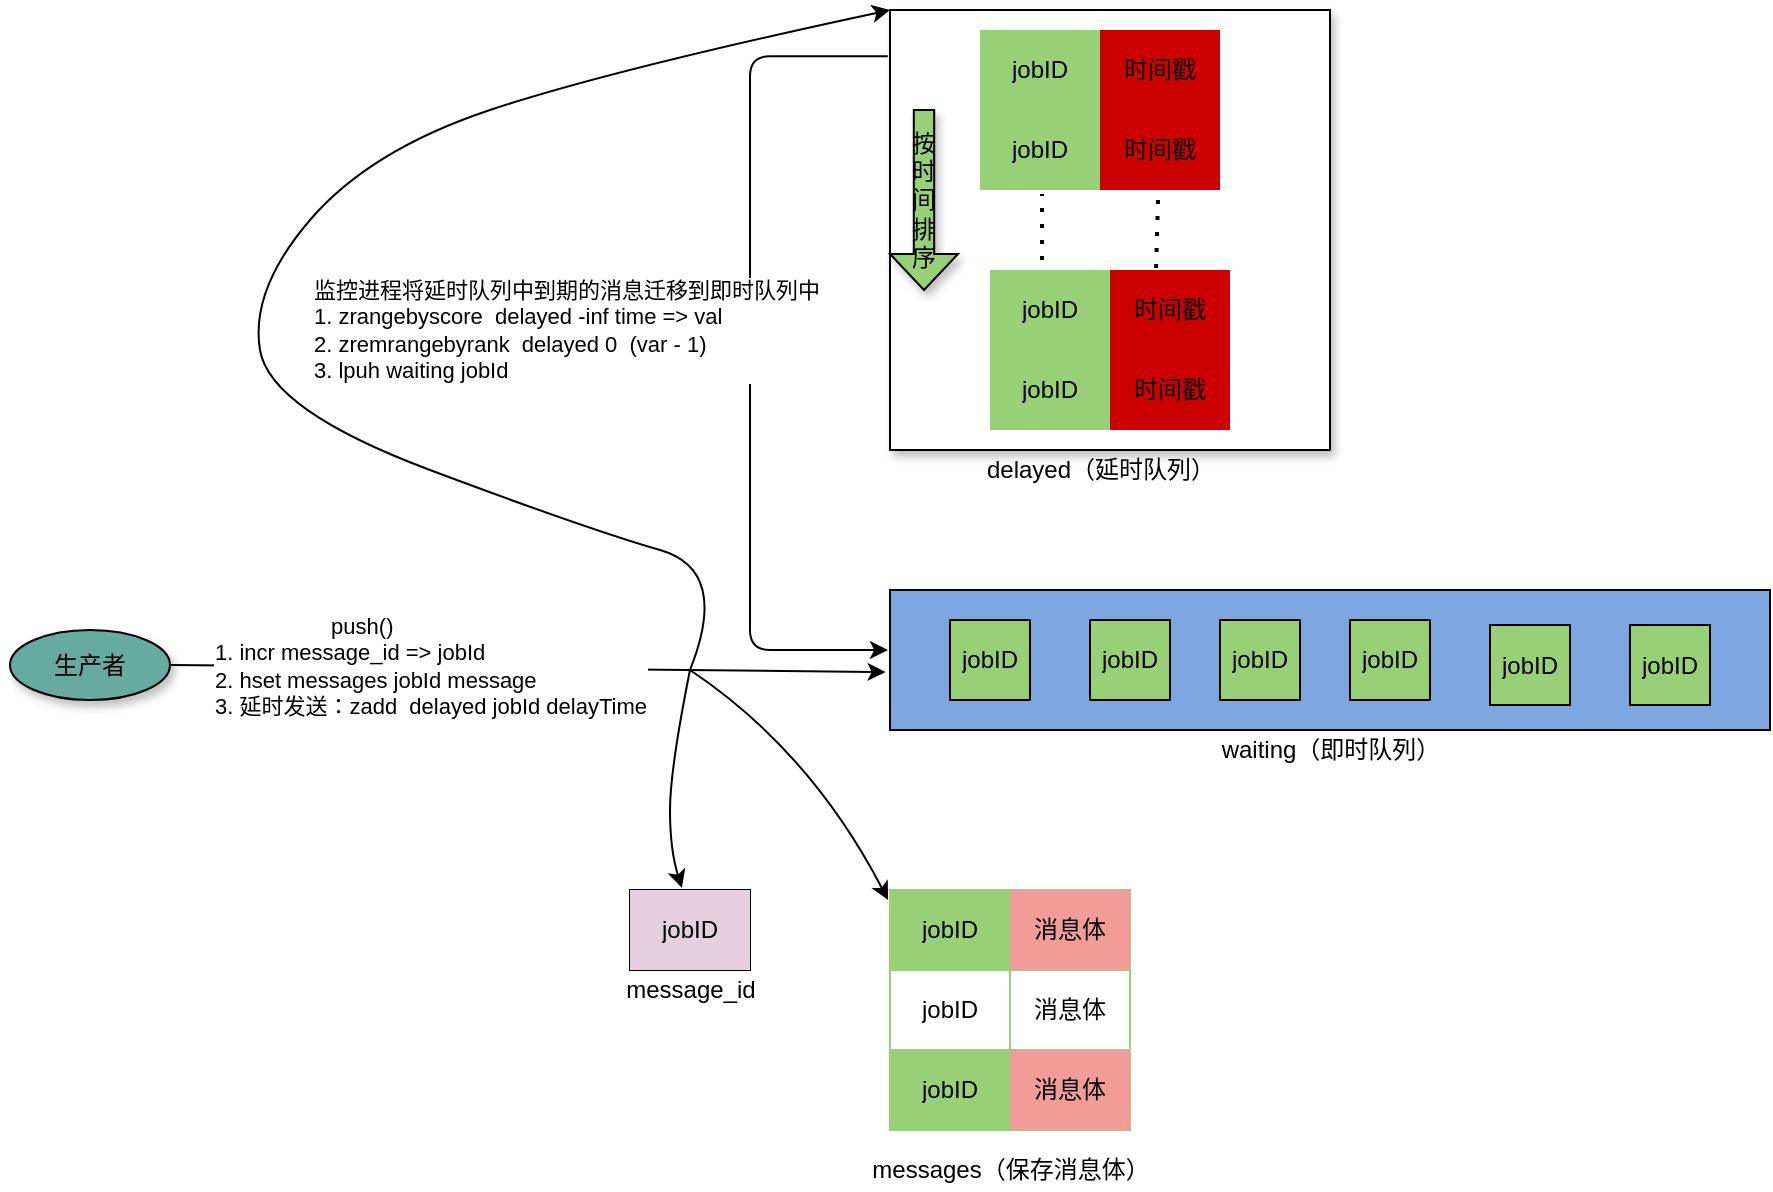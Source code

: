 <mxfile version="14.2.7" type="github">
  <diagram id="jfSitVgwEw0Z54wE7btM" name="Page-1">
    <mxGraphModel dx="1666" dy="771" grid="1" gridSize="10" guides="1" tooltips="1" connect="1" arrows="1" fold="1" page="1" pageScale="1" pageWidth="827" pageHeight="1169" math="0" shadow="0">
      <root>
        <mxCell id="0" />
        <mxCell id="1" parent="0" />
        <mxCell id="8gLS4Bl_DGE-_Ln-u56_-2" value="" style="rounded=0;whiteSpace=wrap;html=1;fillColor=#7EA6E0;" vertex="1" parent="1">
          <mxGeometry x="480" y="330" width="440" height="70" as="geometry" />
        </mxCell>
        <mxCell id="8gLS4Bl_DGE-_Ln-u56_-3" value="" style="shape=table;html=1;whiteSpace=wrap;startSize=0;container=1;collapsible=0;childLayout=tableLayout;strokeColor=#97D077;" vertex="1" parent="1">
          <mxGeometry x="480" y="480" width="120" height="120" as="geometry" />
        </mxCell>
        <mxCell id="8gLS4Bl_DGE-_Ln-u56_-4" value="" style="shape=partialRectangle;html=1;whiteSpace=wrap;collapsible=0;dropTarget=0;pointerEvents=0;fillColor=none;top=0;left=0;bottom=0;right=0;points=[[0,0.5],[1,0.5]];portConstraint=eastwest;" vertex="1" parent="8gLS4Bl_DGE-_Ln-u56_-3">
          <mxGeometry width="120" height="40" as="geometry" />
        </mxCell>
        <mxCell id="8gLS4Bl_DGE-_Ln-u56_-5" value="jobID" style="shape=partialRectangle;html=1;whiteSpace=wrap;connectable=0;overflow=hidden;fillColor=#97D077;top=0;left=0;bottom=0;right=0;" vertex="1" parent="8gLS4Bl_DGE-_Ln-u56_-4">
          <mxGeometry width="60" height="40" as="geometry" />
        </mxCell>
        <mxCell id="8gLS4Bl_DGE-_Ln-u56_-6" value="消息体" style="shape=partialRectangle;html=1;whiteSpace=wrap;connectable=0;overflow=hidden;fillColor=#F19C99;top=0;left=0;bottom=0;right=0;" vertex="1" parent="8gLS4Bl_DGE-_Ln-u56_-4">
          <mxGeometry x="60" width="60" height="40" as="geometry" />
        </mxCell>
        <mxCell id="8gLS4Bl_DGE-_Ln-u56_-7" value="" style="shape=partialRectangle;html=1;whiteSpace=wrap;collapsible=0;dropTarget=0;pointerEvents=0;fillColor=none;top=0;left=0;bottom=0;right=0;points=[[0,0.5],[1,0.5]];portConstraint=eastwest;" vertex="1" parent="8gLS4Bl_DGE-_Ln-u56_-3">
          <mxGeometry y="40" width="120" height="40" as="geometry" />
        </mxCell>
        <mxCell id="8gLS4Bl_DGE-_Ln-u56_-8" value="jobID" style="shape=partialRectangle;html=1;whiteSpace=wrap;connectable=0;overflow=hidden;fillColor=none;top=0;left=0;bottom=0;right=0;" vertex="1" parent="8gLS4Bl_DGE-_Ln-u56_-7">
          <mxGeometry width="60" height="40" as="geometry" />
        </mxCell>
        <mxCell id="8gLS4Bl_DGE-_Ln-u56_-9" value="消息体" style="shape=partialRectangle;html=1;whiteSpace=wrap;connectable=0;overflow=hidden;fillColor=none;top=0;left=0;bottom=0;right=0;" vertex="1" parent="8gLS4Bl_DGE-_Ln-u56_-7">
          <mxGeometry x="60" width="60" height="40" as="geometry" />
        </mxCell>
        <mxCell id="8gLS4Bl_DGE-_Ln-u56_-10" value="" style="shape=partialRectangle;html=1;whiteSpace=wrap;collapsible=0;dropTarget=0;pointerEvents=0;fillColor=none;top=0;left=0;bottom=0;right=0;points=[[0,0.5],[1,0.5]];portConstraint=eastwest;" vertex="1" parent="8gLS4Bl_DGE-_Ln-u56_-3">
          <mxGeometry y="80" width="120" height="40" as="geometry" />
        </mxCell>
        <mxCell id="8gLS4Bl_DGE-_Ln-u56_-11" value="jobID" style="shape=partialRectangle;html=1;whiteSpace=wrap;connectable=0;overflow=hidden;fillColor=#97D077;top=0;left=0;bottom=0;right=0;" vertex="1" parent="8gLS4Bl_DGE-_Ln-u56_-10">
          <mxGeometry width="60" height="40" as="geometry" />
        </mxCell>
        <mxCell id="8gLS4Bl_DGE-_Ln-u56_-12" value="消息体" style="shape=partialRectangle;html=1;whiteSpace=wrap;connectable=0;overflow=hidden;fillColor=#F19C99;top=0;left=0;bottom=0;right=0;" vertex="1" parent="8gLS4Bl_DGE-_Ln-u56_-10">
          <mxGeometry x="60" width="60" height="40" as="geometry" />
        </mxCell>
        <mxCell id="8gLS4Bl_DGE-_Ln-u56_-13" value="messages（保存消息体）" style="text;html=1;align=center;verticalAlign=middle;resizable=0;points=[];autosize=1;" vertex="1" parent="1">
          <mxGeometry x="465" y="610" width="150" height="20" as="geometry" />
        </mxCell>
        <mxCell id="8gLS4Bl_DGE-_Ln-u56_-14" value="" style="shape=table;html=1;whiteSpace=wrap;startSize=0;container=1;collapsible=0;childLayout=tableLayout;" vertex="1" parent="1">
          <mxGeometry x="350" y="480" width="60" height="40" as="geometry" />
        </mxCell>
        <mxCell id="8gLS4Bl_DGE-_Ln-u56_-15" value="" style="shape=partialRectangle;html=1;whiteSpace=wrap;collapsible=0;dropTarget=0;pointerEvents=0;fillColor=none;top=0;left=0;bottom=0;right=0;points=[[0,0.5],[1,0.5]];portConstraint=eastwest;" vertex="1" parent="8gLS4Bl_DGE-_Ln-u56_-14">
          <mxGeometry width="60" height="40" as="geometry" />
        </mxCell>
        <mxCell id="8gLS4Bl_DGE-_Ln-u56_-16" value="jobID" style="shape=partialRectangle;html=1;whiteSpace=wrap;connectable=0;overflow=hidden;fillColor=#E6D0DE;top=0;left=0;bottom=0;right=0;" vertex="1" parent="8gLS4Bl_DGE-_Ln-u56_-15">
          <mxGeometry width="60" height="40" as="geometry" />
        </mxCell>
        <mxCell id="8gLS4Bl_DGE-_Ln-u56_-17" value="message_id" style="text;html=1;align=center;verticalAlign=middle;resizable=0;points=[];autosize=1;" vertex="1" parent="1">
          <mxGeometry x="340" y="520" width="80" height="20" as="geometry" />
        </mxCell>
        <mxCell id="8gLS4Bl_DGE-_Ln-u56_-18" value="waiting（即时队列）" style="text;html=1;align=center;verticalAlign=middle;resizable=0;points=[];autosize=1;" vertex="1" parent="1">
          <mxGeometry x="640" y="400" width="120" height="20" as="geometry" />
        </mxCell>
        <mxCell id="8gLS4Bl_DGE-_Ln-u56_-19" value="" style="shape=table;html=1;whiteSpace=wrap;startSize=0;container=1;collapsible=0;childLayout=tableLayout;fillColor=#97D077;" vertex="1" parent="1">
          <mxGeometry x="510" y="345" width="40" height="40" as="geometry" />
        </mxCell>
        <mxCell id="8gLS4Bl_DGE-_Ln-u56_-20" value="" style="shape=partialRectangle;html=1;whiteSpace=wrap;collapsible=0;dropTarget=0;pointerEvents=0;fillColor=none;top=0;left=0;bottom=0;right=0;points=[[0,0.5],[1,0.5]];portConstraint=eastwest;" vertex="1" parent="8gLS4Bl_DGE-_Ln-u56_-19">
          <mxGeometry width="40" height="40" as="geometry" />
        </mxCell>
        <mxCell id="8gLS4Bl_DGE-_Ln-u56_-21" value="jobID" style="shape=partialRectangle;html=1;whiteSpace=wrap;connectable=0;overflow=hidden;fillColor=none;top=0;left=0;bottom=0;right=0;" vertex="1" parent="8gLS4Bl_DGE-_Ln-u56_-20">
          <mxGeometry width="40" height="40" as="geometry" />
        </mxCell>
        <mxCell id="8gLS4Bl_DGE-_Ln-u56_-22" value="" style="shape=table;html=1;whiteSpace=wrap;startSize=0;container=1;collapsible=0;childLayout=tableLayout;fillColor=#97D077;" vertex="1" parent="1">
          <mxGeometry x="645" y="345" width="40" height="40" as="geometry" />
        </mxCell>
        <mxCell id="8gLS4Bl_DGE-_Ln-u56_-23" value="" style="shape=partialRectangle;html=1;whiteSpace=wrap;collapsible=0;dropTarget=0;pointerEvents=0;fillColor=none;top=0;left=0;bottom=0;right=0;points=[[0,0.5],[1,0.5]];portConstraint=eastwest;" vertex="1" parent="8gLS4Bl_DGE-_Ln-u56_-22">
          <mxGeometry width="40" height="40" as="geometry" />
        </mxCell>
        <mxCell id="8gLS4Bl_DGE-_Ln-u56_-24" value="jobID" style="shape=partialRectangle;html=1;whiteSpace=wrap;connectable=0;overflow=hidden;fillColor=none;top=0;left=0;bottom=0;right=0;" vertex="1" parent="8gLS4Bl_DGE-_Ln-u56_-23">
          <mxGeometry width="40" height="40" as="geometry" />
        </mxCell>
        <mxCell id="8gLS4Bl_DGE-_Ln-u56_-25" value="" style="shape=table;html=1;whiteSpace=wrap;startSize=0;container=1;collapsible=0;childLayout=tableLayout;fillColor=#97D077;" vertex="1" parent="1">
          <mxGeometry x="580" y="345" width="40" height="40" as="geometry" />
        </mxCell>
        <mxCell id="8gLS4Bl_DGE-_Ln-u56_-26" value="" style="shape=partialRectangle;html=1;whiteSpace=wrap;collapsible=0;dropTarget=0;pointerEvents=0;fillColor=none;top=0;left=0;bottom=0;right=0;points=[[0,0.5],[1,0.5]];portConstraint=eastwest;" vertex="1" parent="8gLS4Bl_DGE-_Ln-u56_-25">
          <mxGeometry width="40" height="40" as="geometry" />
        </mxCell>
        <mxCell id="8gLS4Bl_DGE-_Ln-u56_-27" value="jobID" style="shape=partialRectangle;html=1;whiteSpace=wrap;connectable=0;overflow=hidden;fillColor=none;top=0;left=0;bottom=0;right=0;" vertex="1" parent="8gLS4Bl_DGE-_Ln-u56_-26">
          <mxGeometry width="40" height="40" as="geometry" />
        </mxCell>
        <mxCell id="8gLS4Bl_DGE-_Ln-u56_-28" value="" style="shape=table;html=1;whiteSpace=wrap;startSize=0;container=1;collapsible=0;childLayout=tableLayout;fillColor=#97D077;" vertex="1" parent="1">
          <mxGeometry x="710" y="345" width="40" height="40" as="geometry" />
        </mxCell>
        <mxCell id="8gLS4Bl_DGE-_Ln-u56_-29" value="" style="shape=partialRectangle;html=1;whiteSpace=wrap;collapsible=0;dropTarget=0;pointerEvents=0;fillColor=none;top=0;left=0;bottom=0;right=0;points=[[0,0.5],[1,0.5]];portConstraint=eastwest;" vertex="1" parent="8gLS4Bl_DGE-_Ln-u56_-28">
          <mxGeometry width="40" height="40" as="geometry" />
        </mxCell>
        <mxCell id="8gLS4Bl_DGE-_Ln-u56_-30" value="jobID" style="shape=partialRectangle;html=1;whiteSpace=wrap;connectable=0;overflow=hidden;fillColor=none;top=0;left=0;bottom=0;right=0;" vertex="1" parent="8gLS4Bl_DGE-_Ln-u56_-29">
          <mxGeometry width="40" height="40" as="geometry" />
        </mxCell>
        <mxCell id="8gLS4Bl_DGE-_Ln-u56_-53" value="" style="whiteSpace=wrap;html=1;aspect=fixed;shadow=1;strokeColor=#000000;fillColor=#FFFFFF;" vertex="1" parent="1">
          <mxGeometry x="480" y="40" width="220" height="220" as="geometry" />
        </mxCell>
        <mxCell id="8gLS4Bl_DGE-_Ln-u56_-54" value="" style="shape=partialRectangle;html=1;whiteSpace=wrap;collapsible=0;dropTarget=0;pointerEvents=0;fillColor=none;top=0;left=0;bottom=0;right=0;points=[[0,0.5],[1,0.5]];portConstraint=eastwest;" vertex="1" parent="1">
          <mxGeometry x="525" y="50" width="120" height="40" as="geometry" />
        </mxCell>
        <mxCell id="8gLS4Bl_DGE-_Ln-u56_-55" value="jobID" style="shape=partialRectangle;html=1;whiteSpace=wrap;connectable=0;overflow=hidden;fillColor=#97D077;top=0;left=0;bottom=0;right=0;" vertex="1" parent="8gLS4Bl_DGE-_Ln-u56_-54">
          <mxGeometry width="60" height="40" as="geometry" />
        </mxCell>
        <mxCell id="8gLS4Bl_DGE-_Ln-u56_-56" value="时间戳" style="shape=partialRectangle;html=1;whiteSpace=wrap;connectable=0;overflow=hidden;fillColor=#CC0000;top=0;left=0;bottom=0;right=0;" vertex="1" parent="8gLS4Bl_DGE-_Ln-u56_-54">
          <mxGeometry x="60" width="60" height="40" as="geometry" />
        </mxCell>
        <mxCell id="8gLS4Bl_DGE-_Ln-u56_-57" value="" style="shape=partialRectangle;html=1;whiteSpace=wrap;collapsible=0;dropTarget=0;pointerEvents=0;fillColor=none;top=0;left=0;bottom=0;right=0;points=[[0,0.5],[1,0.5]];portConstraint=eastwest;" vertex="1" parent="1">
          <mxGeometry x="525" y="90" width="120" height="40" as="geometry" />
        </mxCell>
        <mxCell id="8gLS4Bl_DGE-_Ln-u56_-58" value="jobID" style="shape=partialRectangle;html=1;whiteSpace=wrap;connectable=0;overflow=hidden;fillColor=#97D077;top=0;left=0;bottom=0;right=0;" vertex="1" parent="8gLS4Bl_DGE-_Ln-u56_-57">
          <mxGeometry width="60" height="40" as="geometry" />
        </mxCell>
        <mxCell id="8gLS4Bl_DGE-_Ln-u56_-59" value="时间戳" style="shape=partialRectangle;html=1;whiteSpace=wrap;connectable=0;overflow=hidden;fillColor=#CC0000;top=0;left=0;bottom=0;right=0;" vertex="1" parent="8gLS4Bl_DGE-_Ln-u56_-57">
          <mxGeometry x="60" width="60" height="40" as="geometry" />
        </mxCell>
        <mxCell id="8gLS4Bl_DGE-_Ln-u56_-60" value="" style="shape=partialRectangle;html=1;whiteSpace=wrap;collapsible=0;dropTarget=0;pointerEvents=0;fillColor=none;top=0;left=0;bottom=0;right=0;points=[[0,0.5],[1,0.5]];portConstraint=eastwest;" vertex="1" parent="1">
          <mxGeometry x="530" y="210" width="120" height="40" as="geometry" />
        </mxCell>
        <mxCell id="8gLS4Bl_DGE-_Ln-u56_-61" value="jobID" style="shape=partialRectangle;html=1;whiteSpace=wrap;connectable=0;overflow=hidden;fillColor=#97D077;top=0;left=0;bottom=0;right=0;" vertex="1" parent="8gLS4Bl_DGE-_Ln-u56_-60">
          <mxGeometry width="60" height="40" as="geometry" />
        </mxCell>
        <mxCell id="8gLS4Bl_DGE-_Ln-u56_-62" value="时间戳" style="shape=partialRectangle;html=1;whiteSpace=wrap;connectable=0;overflow=hidden;fillColor=#CC0000;top=0;left=0;bottom=0;right=0;" vertex="1" parent="8gLS4Bl_DGE-_Ln-u56_-60">
          <mxGeometry x="60" width="60" height="40" as="geometry" />
        </mxCell>
        <mxCell id="8gLS4Bl_DGE-_Ln-u56_-63" value="" style="shape=partialRectangle;html=1;whiteSpace=wrap;collapsible=0;dropTarget=0;pointerEvents=0;fillColor=none;top=0;left=0;bottom=0;right=0;points=[[0,0.5],[1,0.5]];portConstraint=eastwest;" vertex="1" parent="1">
          <mxGeometry x="530" y="170" width="120" height="40" as="geometry" />
        </mxCell>
        <mxCell id="8gLS4Bl_DGE-_Ln-u56_-64" value="jobID" style="shape=partialRectangle;html=1;whiteSpace=wrap;connectable=0;overflow=hidden;fillColor=#97D077;top=0;left=0;bottom=0;right=0;" vertex="1" parent="8gLS4Bl_DGE-_Ln-u56_-63">
          <mxGeometry width="60" height="40" as="geometry" />
        </mxCell>
        <mxCell id="8gLS4Bl_DGE-_Ln-u56_-65" value="时间戳" style="shape=partialRectangle;html=1;whiteSpace=wrap;connectable=0;overflow=hidden;fillColor=#CC0000;top=0;left=0;bottom=0;right=0;" vertex="1" parent="8gLS4Bl_DGE-_Ln-u56_-63">
          <mxGeometry x="60" width="60" height="40" as="geometry" />
        </mxCell>
        <mxCell id="8gLS4Bl_DGE-_Ln-u56_-66" value="" style="endArrow=none;dashed=1;html=1;dashPattern=1 3;strokeWidth=2;entryX=0.217;entryY=1.05;entryDx=0;entryDy=0;entryPerimeter=0;" edge="1" parent="1">
          <mxGeometry width="50" height="50" relative="1" as="geometry">
            <mxPoint x="556" y="165" as="sourcePoint" />
            <mxPoint x="556.04" y="132" as="targetPoint" />
            <Array as="points" />
          </mxGeometry>
        </mxCell>
        <mxCell id="8gLS4Bl_DGE-_Ln-u56_-67" value="" style="endArrow=none;dashed=1;html=1;dashPattern=1 3;strokeWidth=2;entryX=0.742;entryY=1.1;entryDx=0;entryDy=0;entryPerimeter=0;exitX=0.692;exitY=-0.025;exitDx=0;exitDy=0;exitPerimeter=0;" edge="1" parent="1" source="8gLS4Bl_DGE-_Ln-u56_-63" target="8gLS4Bl_DGE-_Ln-u56_-57">
          <mxGeometry width="50" height="50" relative="1" as="geometry">
            <mxPoint x="370" y="380" as="sourcePoint" />
            <mxPoint x="420" y="330" as="targetPoint" />
          </mxGeometry>
        </mxCell>
        <mxCell id="8gLS4Bl_DGE-_Ln-u56_-68" value="按&lt;br&gt;时&lt;br&gt;间&lt;br&gt;排&lt;br&gt;序" style="shape=singleArrow;direction=south;whiteSpace=wrap;html=1;shadow=1;strokeColor=#000000;fillColor=#97D077;" vertex="1" parent="1">
          <mxGeometry x="480" y="90" width="34" height="90" as="geometry" />
        </mxCell>
        <mxCell id="8gLS4Bl_DGE-_Ln-u56_-69" value="" style="edgeStyle=elbowEdgeStyle;elbow=horizontal;endArrow=classic;html=1;exitX=-0.005;exitY=0.105;exitDx=0;exitDy=0;exitPerimeter=0;" edge="1" parent="1" source="8gLS4Bl_DGE-_Ln-u56_-53">
          <mxGeometry width="50" height="50" relative="1" as="geometry">
            <mxPoint x="590" y="380" as="sourcePoint" />
            <mxPoint x="479" y="360" as="targetPoint" />
            <Array as="points">
              <mxPoint x="410" y="350" />
              <mxPoint x="390" y="210" />
            </Array>
          </mxGeometry>
        </mxCell>
        <mxCell id="8gLS4Bl_DGE-_Ln-u56_-70" value="监控进程将延时队列中到期的消息迁移到即时队列中&lt;br&gt;&lt;div&gt;&lt;span style=&quot;font-size: 11px&quot;&gt;1. zrangebyscore&amp;nbsp; delayed -inf time =&amp;gt; val&lt;/span&gt;&lt;/div&gt;&lt;div&gt;&lt;span style=&quot;font-size: 11px&quot;&gt;2. zremrangebyrank&amp;nbsp; delayed 0&amp;nbsp; (var - 1)&lt;/span&gt;&lt;/div&gt;&lt;div&gt;&lt;span style=&quot;font-size: 11px&quot;&gt;3. lpuh waiting&amp;nbsp;jobId&lt;/span&gt;&lt;/div&gt;" style="edgeLabel;html=1;align=left;verticalAlign=middle;resizable=0;points=[];" vertex="1" connectable="0" parent="8gLS4Bl_DGE-_Ln-u56_-69">
          <mxGeometry x="-0.033" y="4" relative="1" as="geometry">
            <mxPoint x="-224" y="-4.2" as="offset" />
          </mxGeometry>
        </mxCell>
        <mxCell id="8gLS4Bl_DGE-_Ln-u56_-71" value="delayed（延时队列）" style="text;html=1;align=center;verticalAlign=middle;resizable=0;points=[];autosize=1;" vertex="1" parent="1">
          <mxGeometry x="520" y="260" width="130" height="20" as="geometry" />
        </mxCell>
        <mxCell id="8gLS4Bl_DGE-_Ln-u56_-97" value="生产者" style="ellipse;whiteSpace=wrap;html=1;shadow=1;strokeColor=#000000;fillColor=#67AB9F;" vertex="1" parent="1">
          <mxGeometry x="40" y="350" width="80" height="35" as="geometry" />
        </mxCell>
        <mxCell id="8gLS4Bl_DGE-_Ln-u56_-98" value="" style="endArrow=classic;html=1;entryX=-0.005;entryY=0.629;entryDx=0;entryDy=0;exitX=1;exitY=0.5;exitDx=0;exitDy=0;entryPerimeter=0;" edge="1" parent="1" source="8gLS4Bl_DGE-_Ln-u56_-97">
          <mxGeometry relative="1" as="geometry">
            <mxPoint x="241.04" y="368.005" as="sourcePoint" />
            <mxPoint x="477.8" y="371.03" as="targetPoint" />
          </mxGeometry>
        </mxCell>
        <mxCell id="8gLS4Bl_DGE-_Ln-u56_-99" value="&lt;div style=&quot;text-align: left&quot;&gt;&amp;nbsp; &amp;nbsp; &amp;nbsp; &amp;nbsp; &amp;nbsp; &amp;nbsp; &amp;nbsp; &amp;nbsp; &amp;nbsp; &amp;nbsp;push()&lt;/div&gt;&lt;span style=&quot;font-size: 11px&quot;&gt;&lt;div style=&quot;text-align: left&quot;&gt;1. incr message_id =&amp;gt; jobId&lt;/div&gt;&lt;div style=&quot;text-align: left&quot;&gt;2. hset messages jobId message&lt;/div&gt;&lt;div style=&quot;text-align: left&quot;&gt;3. 延时发送：zadd&amp;nbsp; delayed jobId delayTime&lt;br&gt;&lt;/div&gt;&lt;/span&gt;" style="edgeLabel;resizable=0;html=1;align=center;verticalAlign=middle;" connectable="0" vertex="1" parent="8gLS4Bl_DGE-_Ln-u56_-98">
          <mxGeometry relative="1" as="geometry">
            <mxPoint x="-48.99" y="-1.77" as="offset" />
          </mxGeometry>
        </mxCell>
        <mxCell id="8gLS4Bl_DGE-_Ln-u56_-100" value="" style="curved=1;endArrow=classic;html=1;entryX=0;entryY=0;entryDx=0;entryDy=0;" edge="1" parent="1" target="8gLS4Bl_DGE-_Ln-u56_-53">
          <mxGeometry width="50" height="50" relative="1" as="geometry">
            <mxPoint x="380" y="370" as="sourcePoint" />
            <mxPoint x="740" y="260" as="targetPoint" />
            <Array as="points">
              <mxPoint x="400" y="320" />
              <mxPoint x="330" y="300" />
              <mxPoint x="170" y="240" />
              <mxPoint x="160" y="180" />
              <mxPoint x="220" y="110" />
              <mxPoint x="340" y="70" />
            </Array>
          </mxGeometry>
        </mxCell>
        <mxCell id="8gLS4Bl_DGE-_Ln-u56_-103" value="" style="curved=1;endArrow=classic;html=1;entryX=0.433;entryY=-0.025;entryDx=0;entryDy=0;entryPerimeter=0;" edge="1" parent="1" target="8gLS4Bl_DGE-_Ln-u56_-15">
          <mxGeometry width="50" height="50" relative="1" as="geometry">
            <mxPoint x="380" y="370" as="sourcePoint" />
            <mxPoint x="740" y="310" as="targetPoint" />
            <Array as="points">
              <mxPoint x="370" y="420" />
              <mxPoint x="370" y="460" />
            </Array>
          </mxGeometry>
        </mxCell>
        <mxCell id="8gLS4Bl_DGE-_Ln-u56_-104" value="" style="curved=1;endArrow=classic;html=1;entryX=-0.008;entryY=0.125;entryDx=0;entryDy=0;entryPerimeter=0;" edge="1" parent="1" target="8gLS4Bl_DGE-_Ln-u56_-4">
          <mxGeometry width="50" height="50" relative="1" as="geometry">
            <mxPoint x="380" y="370" as="sourcePoint" />
            <mxPoint x="740" y="310" as="targetPoint" />
            <Array as="points">
              <mxPoint x="440" y="410" />
            </Array>
          </mxGeometry>
        </mxCell>
        <mxCell id="8gLS4Bl_DGE-_Ln-u56_-119" value="" style="shape=table;html=1;whiteSpace=wrap;startSize=0;container=1;collapsible=0;childLayout=tableLayout;fillColor=#97D077;" vertex="1" parent="1">
          <mxGeometry x="850" y="347.5" width="40" height="40" as="geometry" />
        </mxCell>
        <mxCell id="8gLS4Bl_DGE-_Ln-u56_-120" value="" style="shape=partialRectangle;html=1;whiteSpace=wrap;collapsible=0;dropTarget=0;pointerEvents=0;fillColor=none;top=0;left=0;bottom=0;right=0;points=[[0,0.5],[1,0.5]];portConstraint=eastwest;" vertex="1" parent="8gLS4Bl_DGE-_Ln-u56_-119">
          <mxGeometry width="40" height="40" as="geometry" />
        </mxCell>
        <mxCell id="8gLS4Bl_DGE-_Ln-u56_-121" value="jobID" style="shape=partialRectangle;html=1;whiteSpace=wrap;connectable=0;overflow=hidden;fillColor=none;top=0;left=0;bottom=0;right=0;" vertex="1" parent="8gLS4Bl_DGE-_Ln-u56_-120">
          <mxGeometry width="40" height="40" as="geometry" />
        </mxCell>
        <mxCell id="8gLS4Bl_DGE-_Ln-u56_-122" value="" style="shape=table;html=1;whiteSpace=wrap;startSize=0;container=1;collapsible=0;childLayout=tableLayout;fillColor=#97D077;" vertex="1" parent="1">
          <mxGeometry x="780" y="347.5" width="40" height="40" as="geometry" />
        </mxCell>
        <mxCell id="8gLS4Bl_DGE-_Ln-u56_-123" value="" style="shape=partialRectangle;html=1;whiteSpace=wrap;collapsible=0;dropTarget=0;pointerEvents=0;fillColor=none;top=0;left=0;bottom=0;right=0;points=[[0,0.5],[1,0.5]];portConstraint=eastwest;" vertex="1" parent="8gLS4Bl_DGE-_Ln-u56_-122">
          <mxGeometry width="40" height="40" as="geometry" />
        </mxCell>
        <mxCell id="8gLS4Bl_DGE-_Ln-u56_-124" value="jobID" style="shape=partialRectangle;html=1;whiteSpace=wrap;connectable=0;overflow=hidden;fillColor=none;top=0;left=0;bottom=0;right=0;" vertex="1" parent="8gLS4Bl_DGE-_Ln-u56_-123">
          <mxGeometry width="40" height="40" as="geometry" />
        </mxCell>
      </root>
    </mxGraphModel>
  </diagram>
</mxfile>
